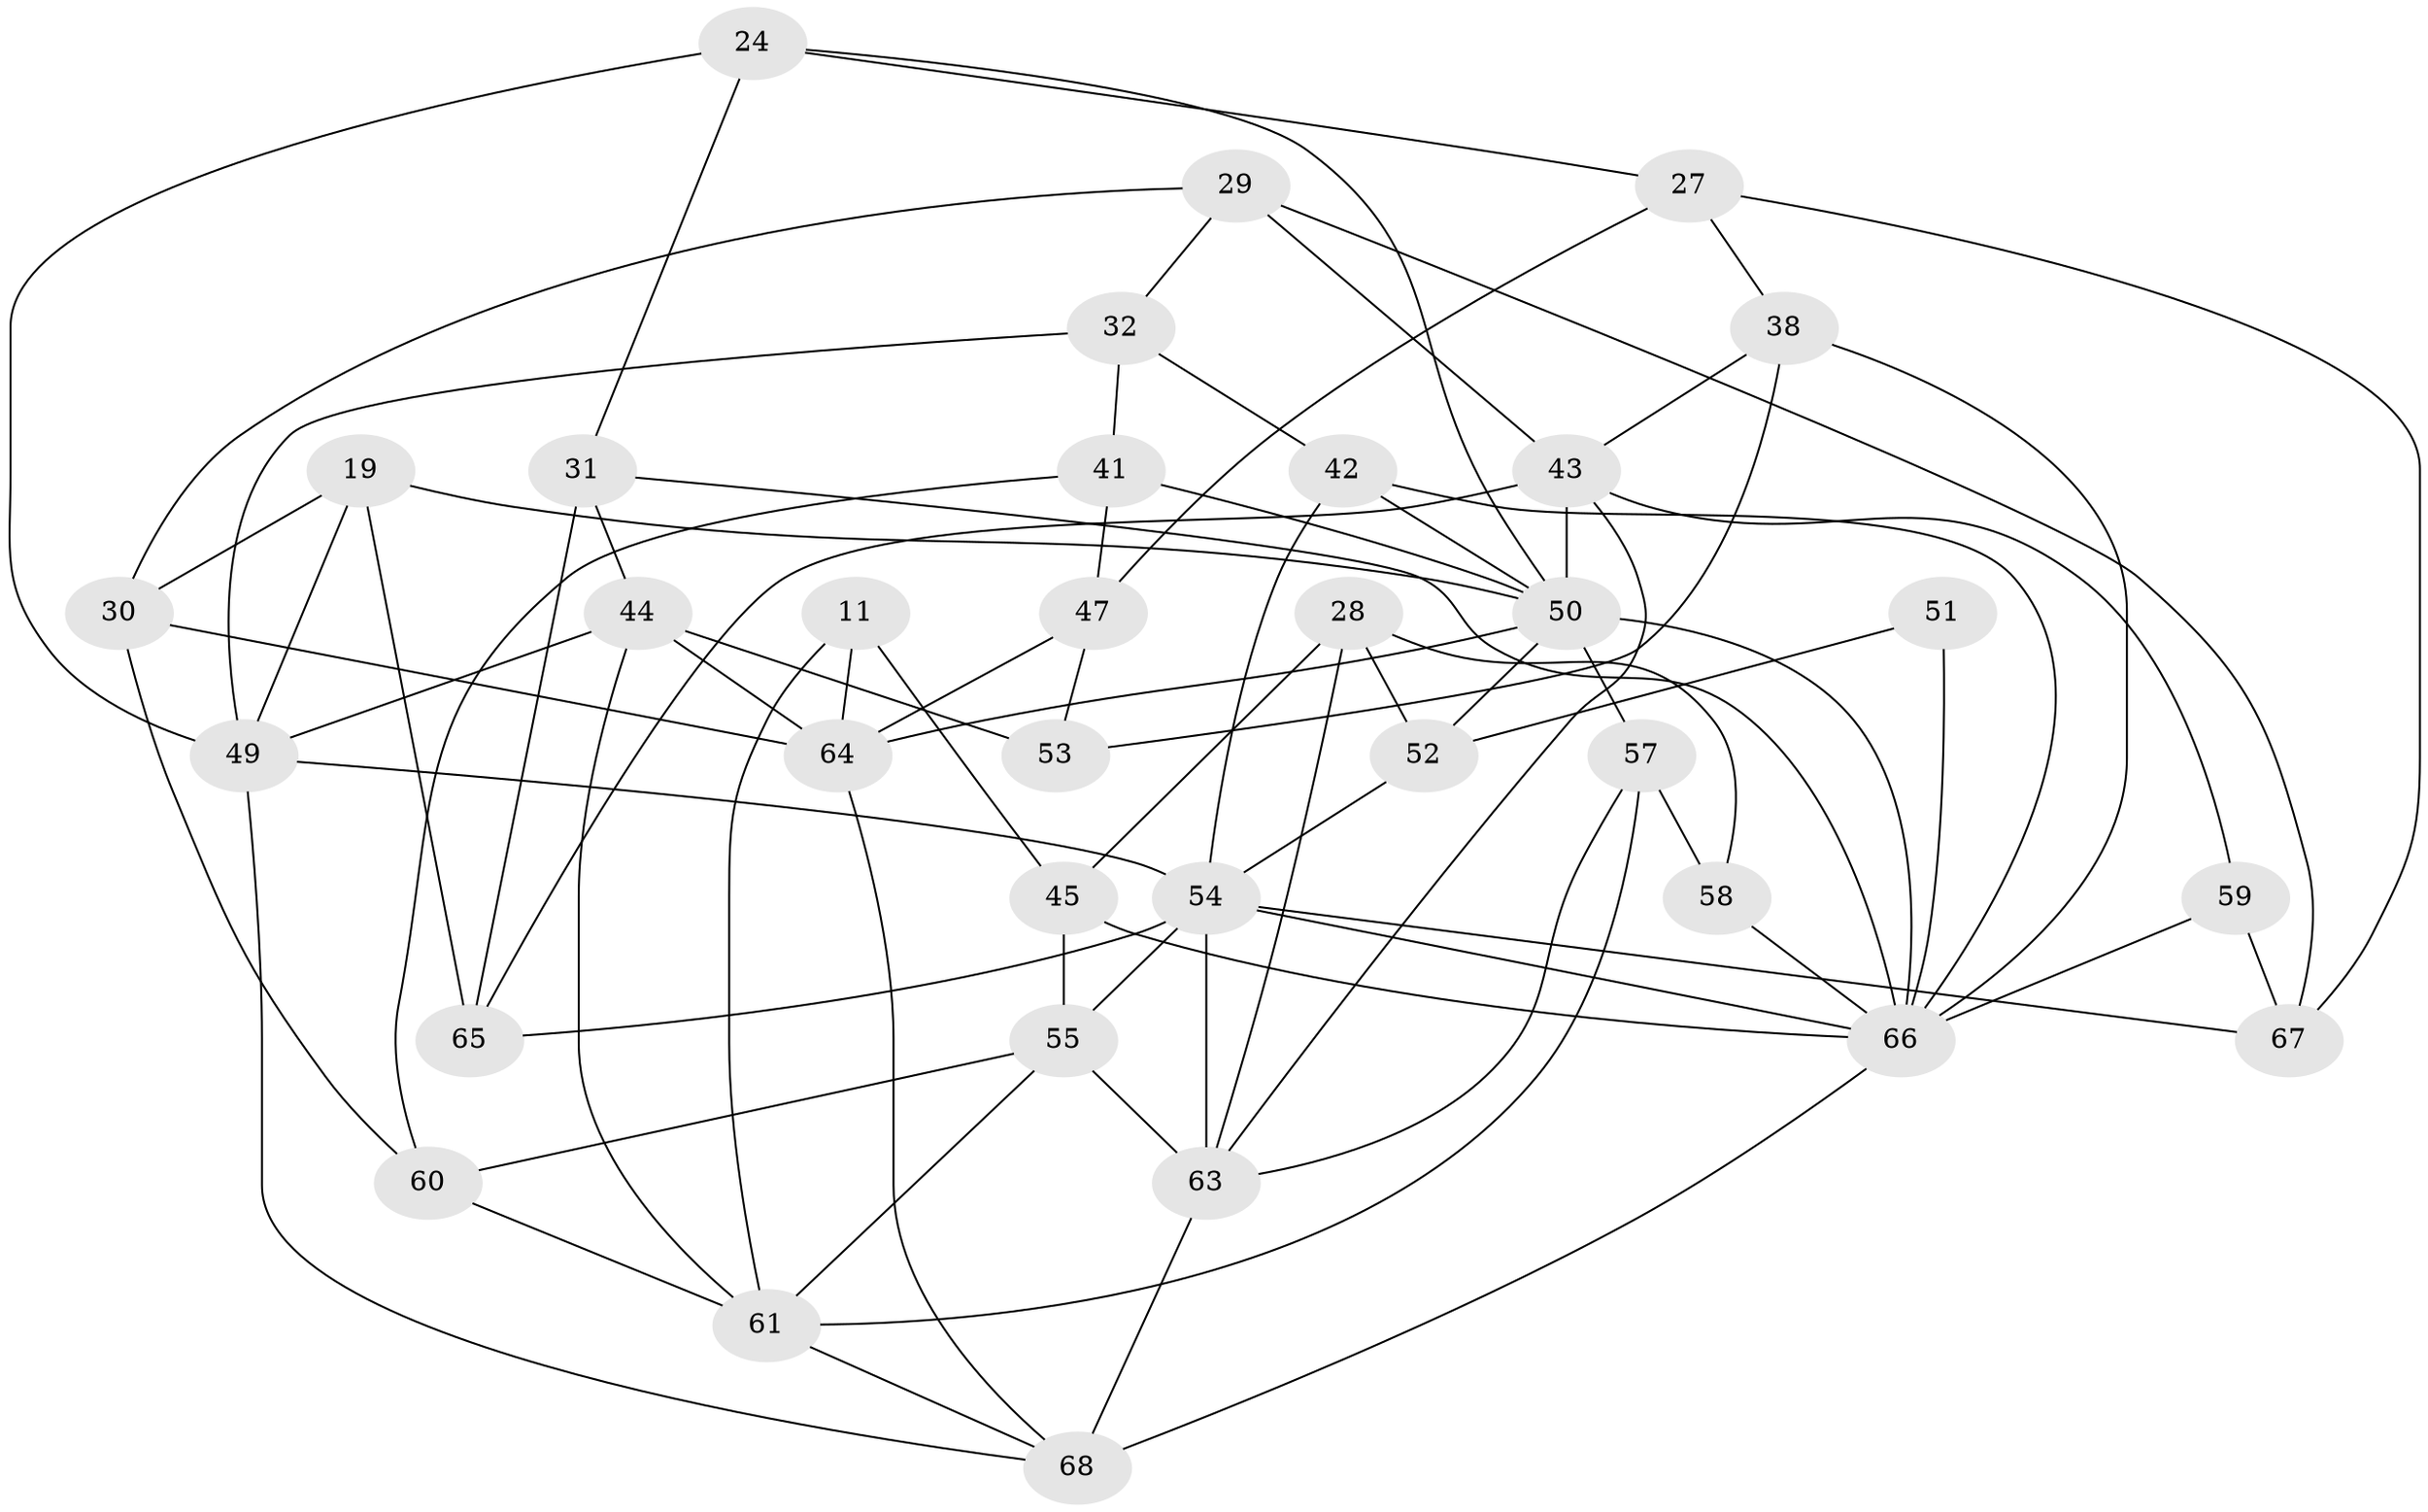 // original degree distribution, {4: 1.0}
// Generated by graph-tools (version 1.1) at 2025/57/03/09/25 04:57:41]
// undirected, 34 vertices, 79 edges
graph export_dot {
graph [start="1"]
  node [color=gray90,style=filled];
  11;
  19;
  24;
  27;
  28;
  29;
  30;
  31;
  32;
  38;
  41;
  42;
  43 [super="+9+39"];
  44 [super="+10"];
  45 [super="+18"];
  47;
  49 [super="+2+37"];
  50 [super="+6+26+12"];
  51;
  52;
  53;
  54 [super="+23"];
  55 [super="+48"];
  57 [super="+20"];
  58;
  59;
  60;
  61 [super="+36"];
  63 [super="+25+56"];
  64 [super="+46+40"];
  65;
  66 [super="+33+62+21"];
  67;
  68 [super="+1+34+22"];
  11 -- 64 [weight=2];
  11 -- 45;
  11 -- 61;
  19 -- 30;
  19 -- 65;
  19 -- 49;
  19 -- 50;
  24 -- 27;
  24 -- 31;
  24 -- 49;
  24 -- 50;
  27 -- 47;
  27 -- 67;
  27 -- 38;
  28 -- 58;
  28 -- 52;
  28 -- 63;
  28 -- 45;
  29 -- 67;
  29 -- 30;
  29 -- 32;
  29 -- 43;
  30 -- 60;
  30 -- 64;
  31 -- 65;
  31 -- 44;
  31 -- 66;
  32 -- 49;
  32 -- 41;
  32 -- 42;
  38 -- 53;
  38 -- 43;
  38 -- 66;
  41 -- 50;
  41 -- 47;
  41 -- 60;
  42 -- 54;
  42 -- 50;
  42 -- 66;
  43 -- 59 [weight=2];
  43 -- 50 [weight=2];
  43 -- 65;
  43 -- 63;
  44 -- 53 [weight=2];
  44 -- 49 [weight=2];
  44 -- 61 [weight=2];
  44 -- 64;
  45 -- 66 [weight=2];
  45 -- 55 [weight=2];
  47 -- 53;
  47 -- 64;
  49 -- 68;
  49 -- 54 [weight=2];
  50 -- 57;
  50 -- 66 [weight=4];
  50 -- 52;
  50 -- 64 [weight=2];
  51 -- 66 [weight=3];
  51 -- 52;
  52 -- 54;
  54 -- 65;
  54 -- 67;
  54 -- 63 [weight=2];
  54 -- 66;
  54 -- 55;
  55 -- 60;
  55 -- 63;
  55 -- 61;
  57 -- 58 [weight=2];
  57 -- 61 [weight=2];
  57 -- 63;
  58 -- 66;
  59 -- 67;
  59 -- 66;
  60 -- 61;
  61 -- 68;
  63 -- 68 [weight=2];
  64 -- 68 [weight=3];
  66 -- 68 [weight=3];
}
